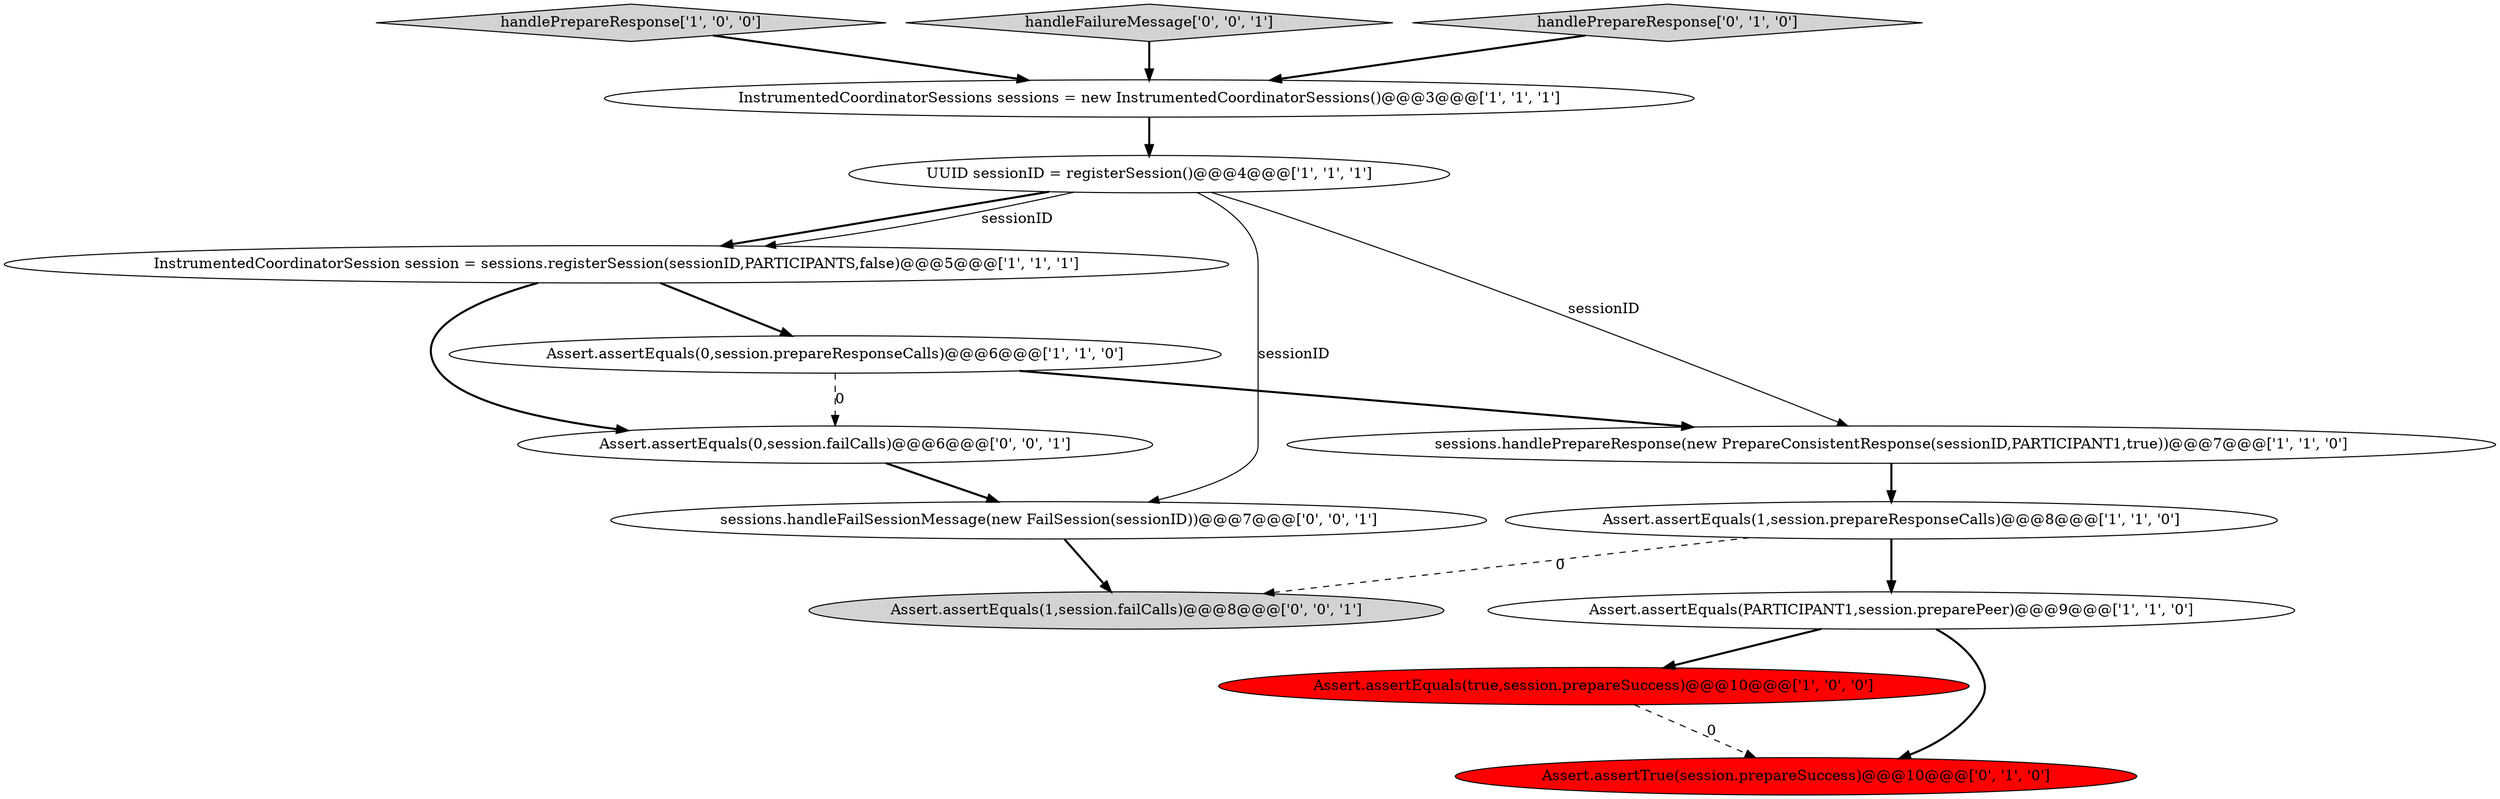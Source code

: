 digraph {
3 [style = filled, label = "Assert.assertEquals(0,session.prepareResponseCalls)@@@6@@@['1', '1', '0']", fillcolor = white, shape = ellipse image = "AAA0AAABBB1BBB"];
1 [style = filled, label = "InstrumentedCoordinatorSessions sessions = new InstrumentedCoordinatorSessions()@@@3@@@['1', '1', '1']", fillcolor = white, shape = ellipse image = "AAA0AAABBB1BBB"];
0 [style = filled, label = "InstrumentedCoordinatorSession session = sessions.registerSession(sessionID,PARTICIPANTS,false)@@@5@@@['1', '1', '1']", fillcolor = white, shape = ellipse image = "AAA0AAABBB1BBB"];
2 [style = filled, label = "handlePrepareResponse['1', '0', '0']", fillcolor = lightgray, shape = diamond image = "AAA0AAABBB1BBB"];
9 [style = filled, label = "Assert.assertTrue(session.prepareSuccess)@@@10@@@['0', '1', '0']", fillcolor = red, shape = ellipse image = "AAA1AAABBB2BBB"];
12 [style = filled, label = "Assert.assertEquals(0,session.failCalls)@@@6@@@['0', '0', '1']", fillcolor = white, shape = ellipse image = "AAA0AAABBB3BBB"];
13 [style = filled, label = "Assert.assertEquals(1,session.failCalls)@@@8@@@['0', '0', '1']", fillcolor = lightgray, shape = ellipse image = "AAA0AAABBB3BBB"];
14 [style = filled, label = "handleFailureMessage['0', '0', '1']", fillcolor = lightgray, shape = diamond image = "AAA0AAABBB3BBB"];
5 [style = filled, label = "UUID sessionID = registerSession()@@@4@@@['1', '1', '1']", fillcolor = white, shape = ellipse image = "AAA0AAABBB1BBB"];
10 [style = filled, label = "handlePrepareResponse['0', '1', '0']", fillcolor = lightgray, shape = diamond image = "AAA0AAABBB2BBB"];
11 [style = filled, label = "sessions.handleFailSessionMessage(new FailSession(sessionID))@@@7@@@['0', '0', '1']", fillcolor = white, shape = ellipse image = "AAA0AAABBB3BBB"];
7 [style = filled, label = "Assert.assertEquals(true,session.prepareSuccess)@@@10@@@['1', '0', '0']", fillcolor = red, shape = ellipse image = "AAA1AAABBB1BBB"];
4 [style = filled, label = "sessions.handlePrepareResponse(new PrepareConsistentResponse(sessionID,PARTICIPANT1,true))@@@7@@@['1', '1', '0']", fillcolor = white, shape = ellipse image = "AAA0AAABBB1BBB"];
6 [style = filled, label = "Assert.assertEquals(1,session.prepareResponseCalls)@@@8@@@['1', '1', '0']", fillcolor = white, shape = ellipse image = "AAA0AAABBB1BBB"];
8 [style = filled, label = "Assert.assertEquals(PARTICIPANT1,session.preparePeer)@@@9@@@['1', '1', '0']", fillcolor = white, shape = ellipse image = "AAA0AAABBB1BBB"];
1->5 [style = bold, label=""];
0->3 [style = bold, label=""];
8->7 [style = bold, label=""];
5->4 [style = solid, label="sessionID"];
0->12 [style = bold, label=""];
3->12 [style = dashed, label="0"];
6->13 [style = dashed, label="0"];
5->0 [style = bold, label=""];
10->1 [style = bold, label=""];
4->6 [style = bold, label=""];
3->4 [style = bold, label=""];
5->0 [style = solid, label="sessionID"];
2->1 [style = bold, label=""];
7->9 [style = dashed, label="0"];
11->13 [style = bold, label=""];
6->8 [style = bold, label=""];
14->1 [style = bold, label=""];
5->11 [style = solid, label="sessionID"];
8->9 [style = bold, label=""];
12->11 [style = bold, label=""];
}
